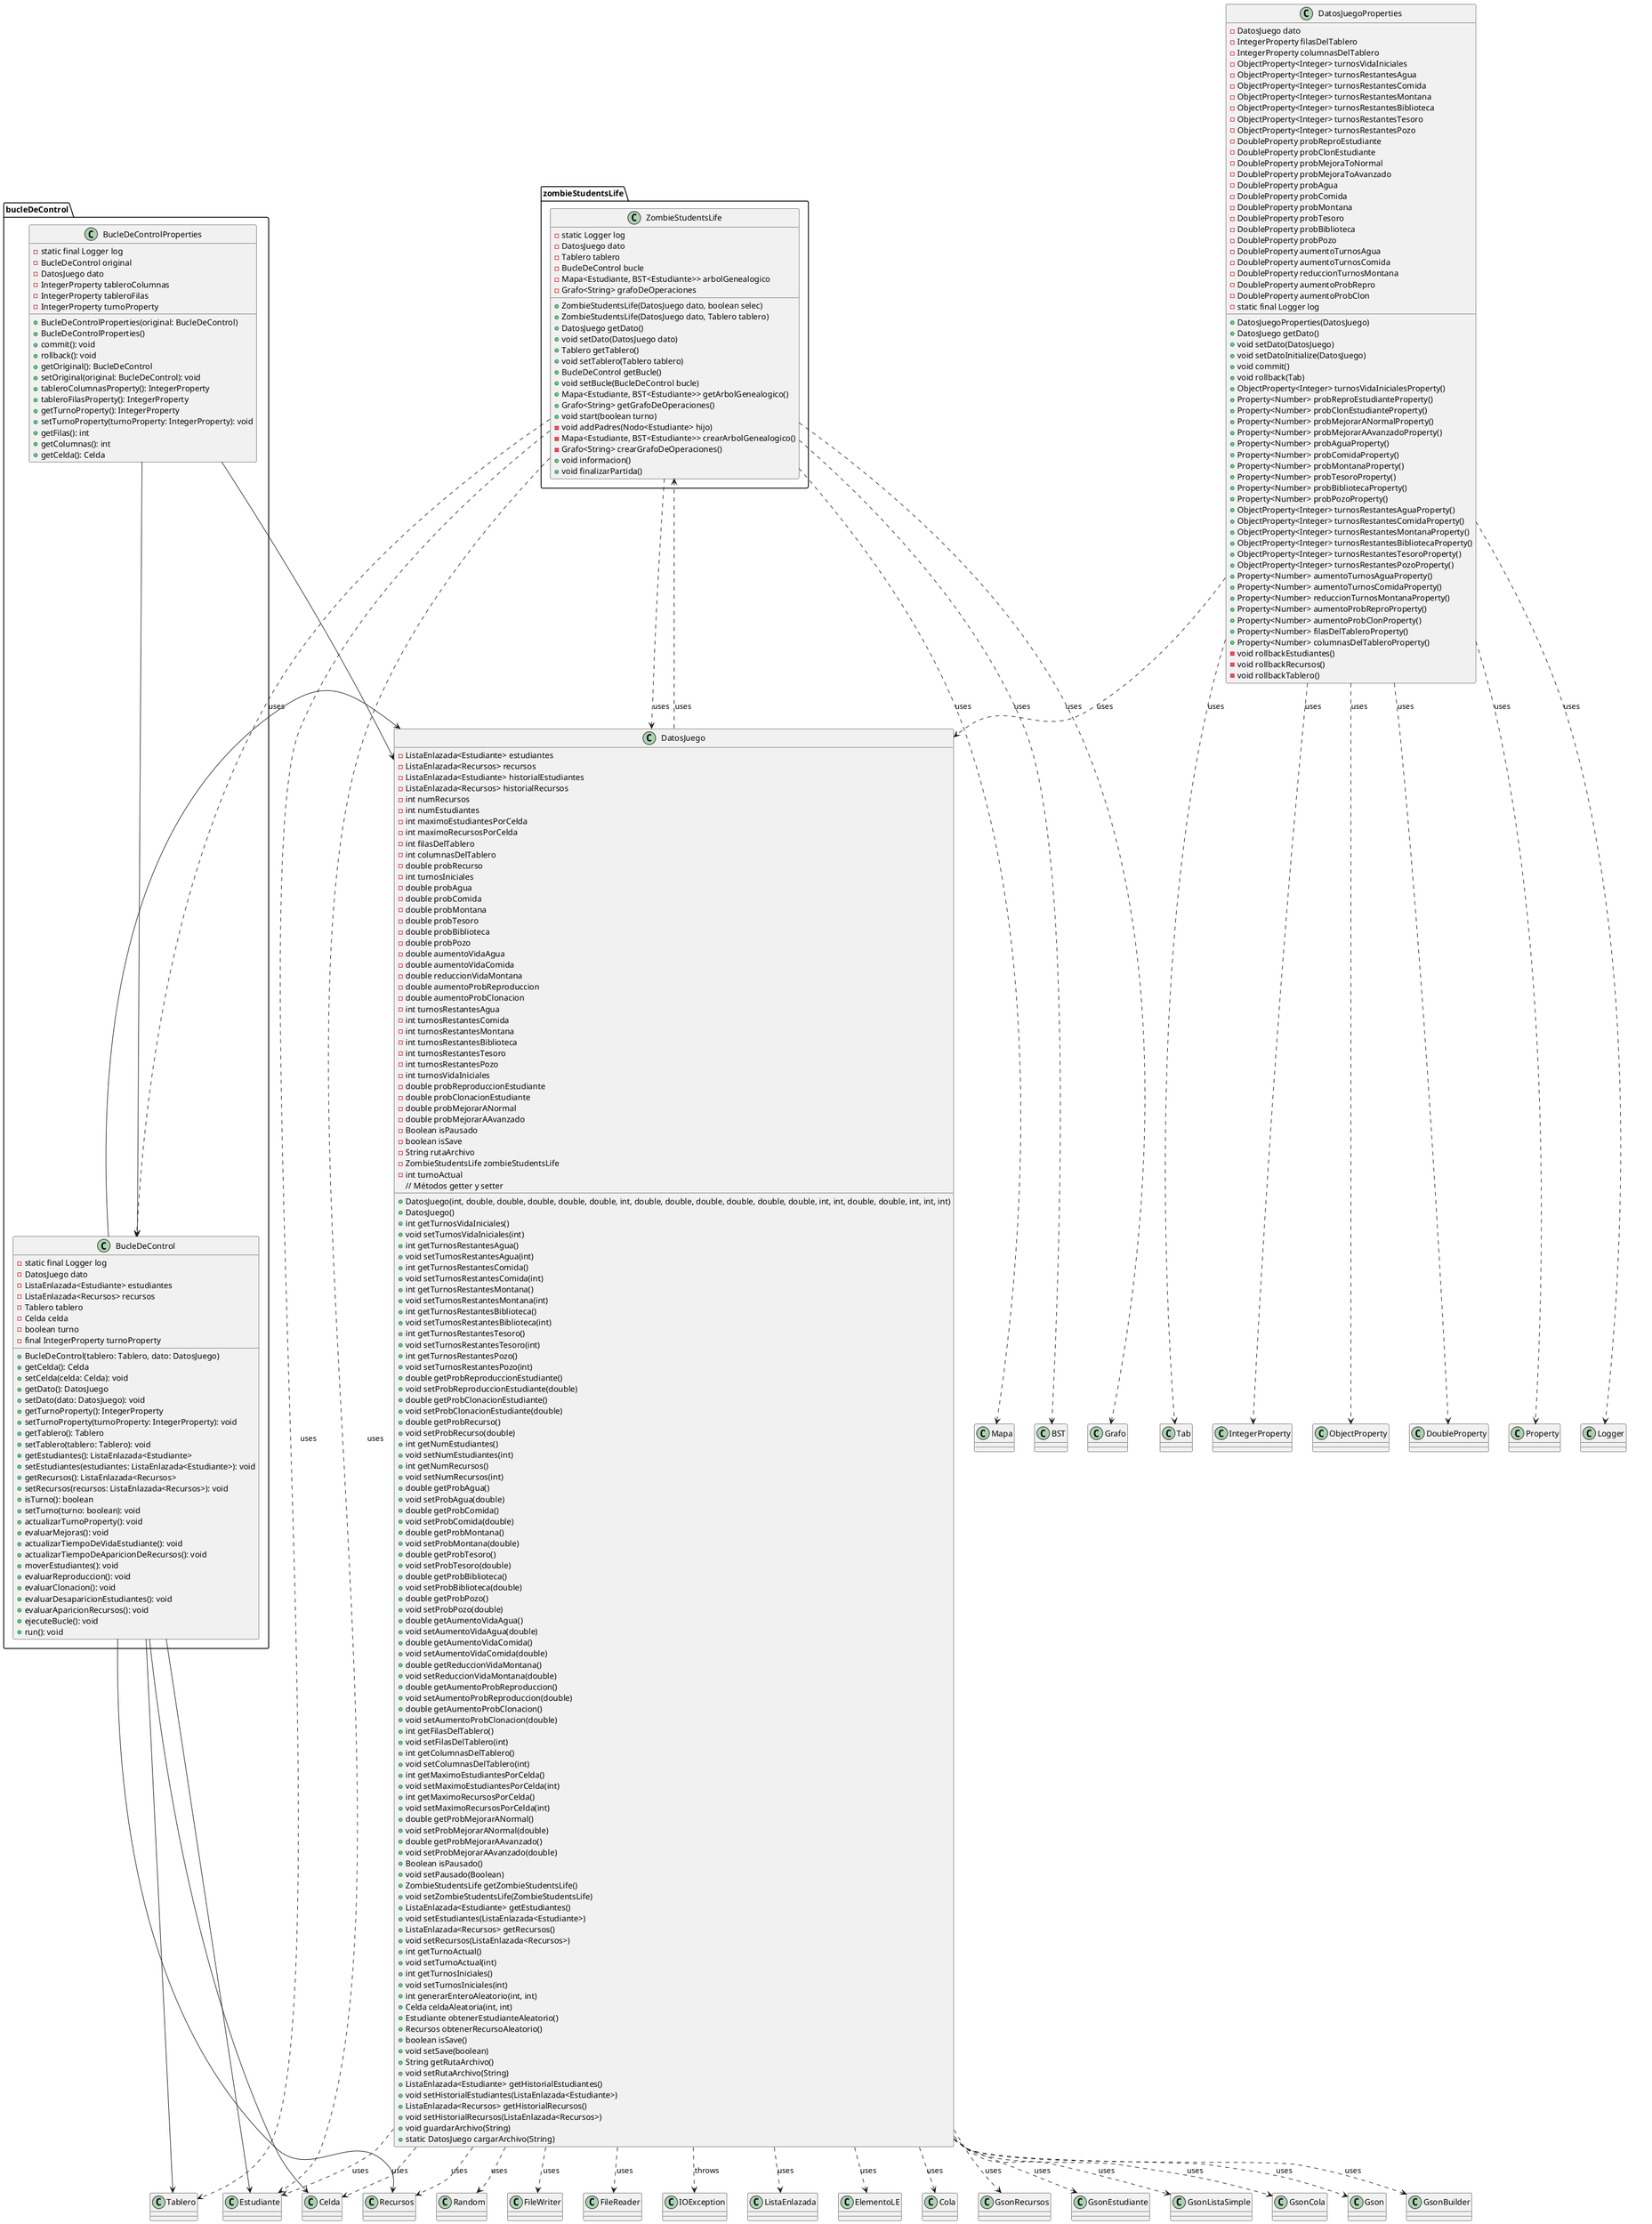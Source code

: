 @startuml
'https://plantuml.com/class-diagram

package bucleDeControl {
    class BucleDeControl {
        - static final Logger log
        - DatosJuego dato
        - ListaEnlazada<Estudiante> estudiantes
        - ListaEnlazada<Recursos> recursos
        - Tablero tablero
        - Celda celda
        - boolean turno
        - final IntegerProperty turnoProperty
        + BucleDeControl(tablero: Tablero, dato: DatosJuego)
        + getCelda(): Celda
        + setCelda(celda: Celda): void
        + getDato(): DatosJuego
        + setDato(dato: DatosJuego): void
        + getTurnoProperty(): IntegerProperty
        + setTurnoProperty(turnoProperty: IntegerProperty): void
        + getTablero(): Tablero
        + setTablero(tablero: Tablero): void
        + getEstudiantes(): ListaEnlazada<Estudiante>
        + setEstudiantes(estudiantes: ListaEnlazada<Estudiante>): void
        + getRecursos(): ListaEnlazada<Recursos>
        + setRecursos(recursos: ListaEnlazada<Recursos>): void
        + isTurno(): boolean
        + setTurno(turno: boolean): void
        + actualizarTurnoProperty(): void
        + evaluarMejoras(): void
        + actualizarTiempoDeVidaEstudiante(): void
        + actualizarTiempoDeAparicionDeRecursos(): void
        + moverEstudiantes(): void
        + evaluarReproduccion(): void
        + evaluarClonacion(): void
        + evaluarDesaparicionEstudiantes(): void
        + evaluarAparicionRecursos(): void
        + ejecuteBucle(): void
        + run(): void
    }

    class BucleDeControlProperties {
        - static final Logger log
        - BucleDeControl original
        - DatosJuego dato
        - IntegerProperty tableroColumnas
        - IntegerProperty tableroFilas
        - IntegerProperty turnoProperty
        + BucleDeControlProperties(original: BucleDeControl)
        + BucleDeControlProperties()
        + commit(): void
        + rollback(): void
        + getOriginal(): BucleDeControl
        + setOriginal(original: BucleDeControl): void
        + tableroColumnasProperty(): IntegerProperty
        + tableroFilasProperty(): IntegerProperty
        + getTurnoProperty(): IntegerProperty
        + setTurnoProperty(turnoProperty: IntegerProperty): void
        + getFilas(): int
        + getColumnas(): int
        + getCelda(): Celda
    }
}



package zombieStudentsLife{
    class ZombieStudentsLife {
        - static Logger log
        - DatosJuego dato
        - Tablero tablero
        - BucleDeControl bucle
        - Mapa<Estudiante, BST<Estudiante>> arbolGenealogico
        - Grafo<String> grafoDeOperaciones

        + ZombieStudentsLife(DatosJuego dato, boolean selec)
        + ZombieStudentsLife(DatosJuego dato, Tablero tablero)
        + DatosJuego getDato()
        + void setDato(DatosJuego dato)
        + Tablero getTablero()
        + void setTablero(Tablero tablero)
        + BucleDeControl getBucle()
        + void setBucle(BucleDeControl bucle)
        + Mapa<Estudiante, BST<Estudiante>> getArbolGenealogico()
        + Grafo<String> getGrafoDeOperaciones()
        + void start(boolean turno)
        - void addPadres(Nodo<Estudiante> hijo)
        - Mapa<Estudiante, BST<Estudiante>> crearArbolGenealogico()
        - Grafo<String> crearGrafoDeOperaciones()
        + void informacion()
        + void finalizarPartida()
    }
}

ZombieStudentsLife ..> DatosJuego : uses
ZombieStudentsLife ..> Tablero : uses
ZombieStudentsLife ..> BucleDeControl : uses
ZombieStudentsLife ..> Mapa : uses
ZombieStudentsLife ..> BST : uses
ZombieStudentsLife ..> Grafo : uses
ZombieStudentsLife ..> Estudiante : uses

class DatosJuego {
    -ListaEnlazada<Estudiante> estudiantes
    -ListaEnlazada<Recursos> recursos
    -ListaEnlazada<Estudiante> historialEstudiantes
    -ListaEnlazada<Recursos> historialRecursos
    -int numRecursos
    -int numEstudiantes
    -int maximoEstudiantesPorCelda
    -int maximoRecursosPorCelda
    -int filasDelTablero
    -int columnasDelTablero
    -double probRecurso
    -int turnosIniciales
    -double probAgua
    -double probComida
    -double probMontana
    -double probTesoro
    -double probBiblioteca
    -double probPozo
    -double aumentoVidaAgua
    -double aumentoVidaComida
    -double reduccionVidaMontana
    -double aumentoProbReproduccion
    -double aumentoProbClonacion
    -int turnosRestantesAgua
    -int turnosRestantesComida
    -int turnosRestantesMontana
    -int turnosRestantesBiblioteca
    -int turnosRestantesTesoro
    -int turnosRestantesPozo
    -int turnosVidaIniciales
    -double probReproduccionEstudiante
    -double probClonacionEstudiante
    -double probMejorarANormal
    -double probMejorarAAvanzado
    -Boolean isPausado
    -boolean isSave
    -String rutaArchivo
    -ZombieStudentsLife zombieStudentsLife
    -int turnoActual
    +DatosJuego(int, double, double, double, double, double, int, double, double, double, double, double, double, int, int, double, double, int, int, int)
    +DatosJuego()
    // Métodos getter y setter
    +int getTurnosVidaIniciales()
    +void setTurnosVidaIniciales(int)
    +int getTurnosRestantesAgua()
    +void setTurnosRestantesAgua(int)
    +int getTurnosRestantesComida()
    +void setTurnosRestantesComida(int)
    +int getTurnosRestantesMontana()
    +void setTurnosRestantesMontana(int)
    +int getTurnosRestantesBiblioteca()
    +void setTurnosRestantesBiblioteca(int)
    +int getTurnosRestantesTesoro()
    +void setTurnosRestantesTesoro(int)
    +int getTurnosRestantesPozo()
    +void setTurnosRestantesPozo(int)
    +double getProbReproduccionEstudiante()
    +void setProbReproduccionEstudiante(double)
    +double getProbClonacionEstudiante()
    +void setProbClonacionEstudiante(double)
    +double getProbRecurso()
    +void setProbRecurso(double)
    +int getNumEstudiantes()
    +void setNumEstudiantes(int)
    +int getNumRecursos()
    +void setNumRecursos(int)
    +double getProbAgua()
    +void setProbAgua(double)
    +double getProbComida()
    +void setProbComida(double)
    +double getProbMontana()
    +void setProbMontana(double)
    +double getProbTesoro()
    +void setProbTesoro(double)
    +double getProbBiblioteca()
    +void setProbBiblioteca(double)
    +double getProbPozo()
    +void setProbPozo(double)
    +double getAumentoVidaAgua()
    +void setAumentoVidaAgua(double)
    +double getAumentoVidaComida()
    +void setAumentoVidaComida(double)
    +double getReduccionVidaMontana()
    +void setReduccionVidaMontana(double)
    +double getAumentoProbReproduccion()
    +void setAumentoProbReproduccion(double)
    +double getAumentoProbClonacion()
    +void setAumentoProbClonacion(double)
    +int getFilasDelTablero()
    +void setFilasDelTablero(int)
    +int getColumnasDelTablero()
    +void setColumnasDelTablero(int)
    +int getMaximoEstudiantesPorCelda()
    +void setMaximoEstudiantesPorCelda(int)
    +int getMaximoRecursosPorCelda()
    +void setMaximoRecursosPorCelda(int)
    +double getProbMejorarANormal()
    +void setProbMejorarANormal(double)
    +double getProbMejorarAAvanzado()
    +void setProbMejorarAAvanzado(double)
    +Boolean isPausado()
    +void setPausado(Boolean)
    +ZombieStudentsLife getZombieStudentsLife()
    +void setZombieStudentsLife(ZombieStudentsLife)
    +ListaEnlazada<Estudiante> getEstudiantes()
    +void setEstudiantes(ListaEnlazada<Estudiante>)
    +ListaEnlazada<Recursos> getRecursos()
    +void setRecursos(ListaEnlazada<Recursos>)
    +int getTurnoActual()
    +void setTurnoActual(int)
    +int getTurnosIniciales()
    +void setTurnosIniciales(int)
    +int generarEnteroAleatorio(int, int)
    +Celda celdaAleatoria(int, int)
    +Estudiante obtenerEstudianteAleatorio()
    +Recursos obtenerRecursoAleatorio()
    +boolean isSave()
    +void setSave(boolean)
    +String getRutaArchivo()
    +void setRutaArchivo(String)
    +ListaEnlazada<Estudiante> getHistorialEstudiantes()
    +void setHistorialEstudiantes(ListaEnlazada<Estudiante>)
    +ListaEnlazada<Recursos> getHistorialRecursos()
    +void setHistorialRecursos(ListaEnlazada<Recursos>)
    +void guardarArchivo(String)
    +static DatosJuego cargarArchivo(String)
}


DatosJuego ..> ListaEnlazada : uses
DatosJuego ..> ElementoLE : uses
DatosJuego ..> Estudiante : uses
DatosJuego ..> Recursos : uses
DatosJuego ..> Cola : uses
DatosJuego ..> GsonRecursos : uses
DatosJuego ..> GsonEstudiante : uses
DatosJuego ..> GsonListaSimple : uses
DatosJuego ..> GsonCola : uses
DatosJuego ..> Celda : uses
DatosJuego ..> ZombieStudentsLife : uses
DatosJuego ..> Gson : uses
DatosJuego ..> GsonBuilder : uses
DatosJuego ..> Random : uses
DatosJuego ..> FileWriter : uses
DatosJuego ..> FileReader : uses
DatosJuego ..> IOException : throws

class DatosJuegoProperties {
    -DatosJuego dato
    -IntegerProperty filasDelTablero
    -IntegerProperty columnasDelTablero
    -ObjectProperty<Integer> turnosVidaIniciales
    -ObjectProperty<Integer> turnosRestantesAgua
    -ObjectProperty<Integer> turnosRestantesComida
    -ObjectProperty<Integer> turnosRestantesMontana
    -ObjectProperty<Integer> turnosRestantesBiblioteca
    -ObjectProperty<Integer> turnosRestantesTesoro
    -ObjectProperty<Integer> turnosRestantesPozo
    -DoubleProperty probReproEstudiante
    -DoubleProperty probClonEstudiante
    -DoubleProperty probMejoraToNormal
    -DoubleProperty probMejoraToAvanzado
    -DoubleProperty probAgua
    -DoubleProperty probComida
    -DoubleProperty probMontana
    -DoubleProperty probTesoro
    -DoubleProperty probBiblioteca
    -DoubleProperty probPozo
    -DoubleProperty aumentoTurnosAgua
    -DoubleProperty aumentoTurnosComida
    -DoubleProperty reduccionTurnosMontana
    -DoubleProperty aumentoProbRepro
    -DoubleProperty aumentoProbClon
    -static final Logger log
    +DatosJuegoProperties(DatosJuego)
    +DatosJuego getDato()
    +void setDato(DatosJuego)
    +void setDatoInitialize(DatosJuego)
    +void commit()
    +void rollback(Tab)
    +ObjectProperty<Integer> turnosVidaInicialesProperty()
    +Property<Number> probReproEstudianteProperty()
    +Property<Number> probClonEstudianteProperty()
    +Property<Number> probMejorarANormalProperty()
    +Property<Number> probMejorarAAvanzadoProperty()
    +Property<Number> probAguaProperty()
    +Property<Number> probComidaProperty()
    +Property<Number> probMontanaProperty()
    +Property<Number> probTesoroProperty()
    +Property<Number> probBibliotecaProperty()
    +Property<Number> probPozoProperty()
    +ObjectProperty<Integer> turnosRestantesAguaProperty()
    +ObjectProperty<Integer> turnosRestantesComidaProperty()
    +ObjectProperty<Integer> turnosRestantesMontanaProperty()
    +ObjectProperty<Integer> turnosRestantesBibliotecaProperty()
    +ObjectProperty<Integer> turnosRestantesTesoroProperty()
    +ObjectProperty<Integer> turnosRestantesPozoProperty()
    +Property<Number> aumentoTurnosAguaProperty()
    +Property<Number> aumentoTurnosComidaProperty()
    +Property<Number> reduccionTurnosMontanaProperty()
    +Property<Number> aumentoProbReproProperty()
    +Property<Number> aumentoProbClonProperty()
    +Property<Number> filasDelTableroProperty()
    +Property<Number> columnasDelTableroProperty()
    -void rollbackEstudiantes()
    -void rollbackRecursos()
    -void rollbackTablero()
}

DatosJuegoProperties ..> DatosJuego : uses
DatosJuegoProperties ..> Tab : uses
DatosJuegoProperties ..> IntegerProperty : uses
DatosJuegoProperties ..> ObjectProperty : uses
DatosJuegoProperties ..> DoubleProperty : uses
DatosJuegoProperties ..> Property : uses
DatosJuegoProperties ..> Logger : uses

BucleDeControl --> DatosJuego

BucleDeControl --> Tablero
BucleDeControl --> Celda

BucleDeControl --> Estudiante
BucleDeControl --> Recursos


BucleDeControlProperties --> BucleDeControl

BucleDeControlProperties --> DatosJuego



@enduml
